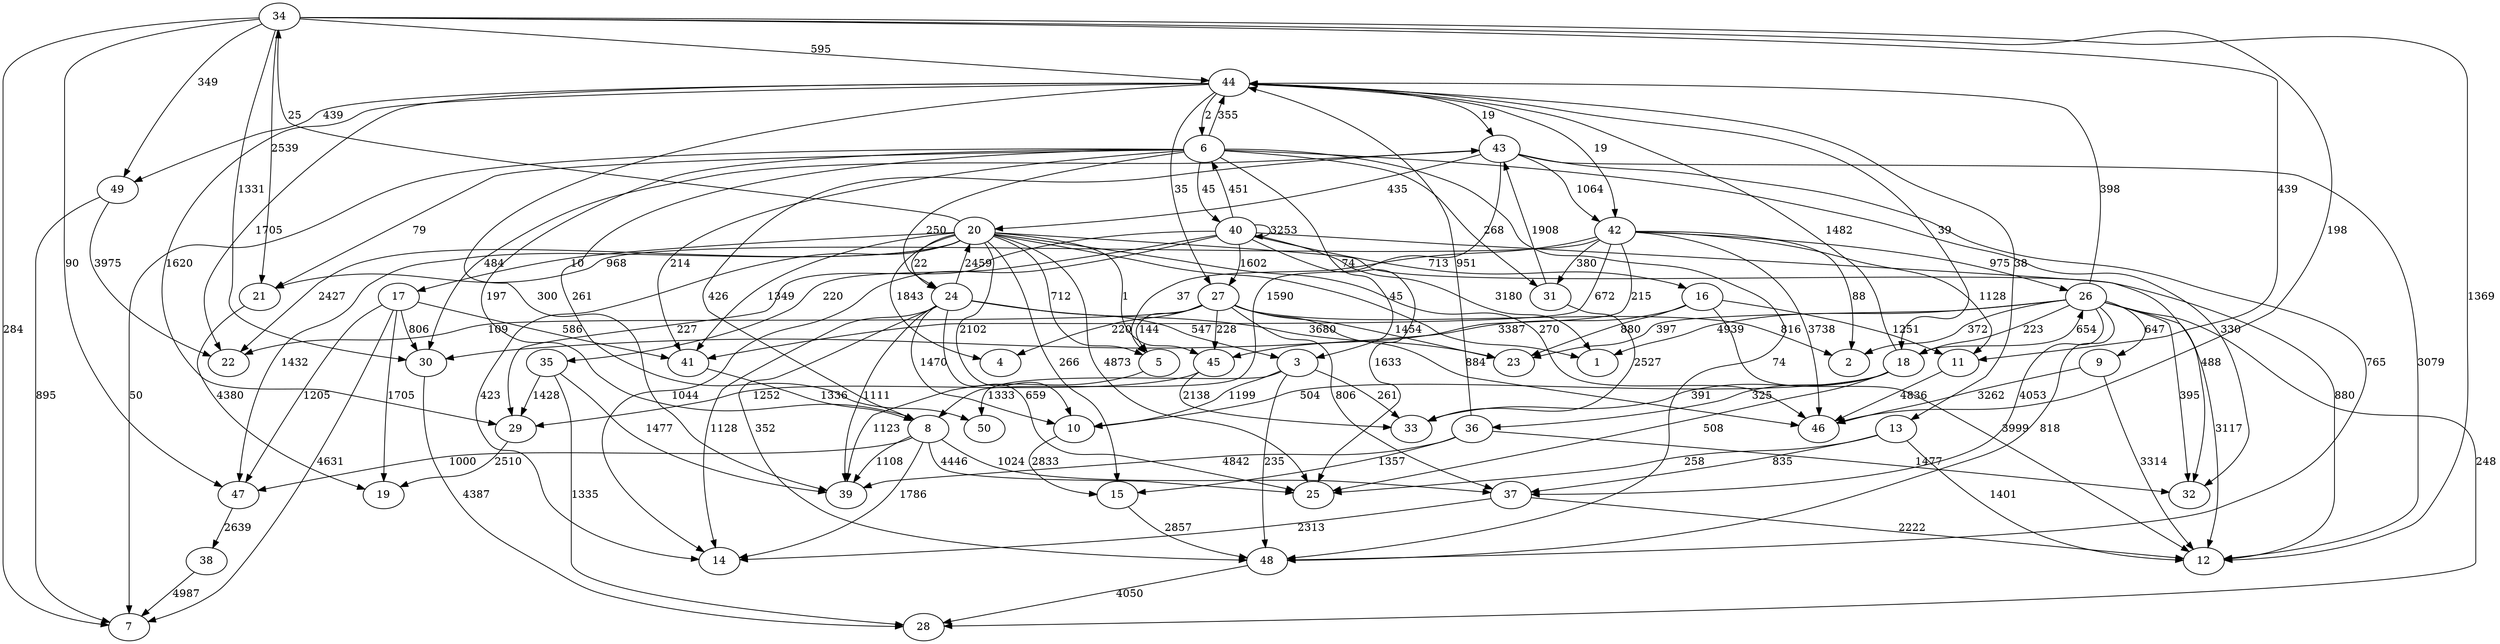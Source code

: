 strict digraph  {
	47 -> 38	 [label=2639];
	38 -> 7	 [label=4987];
	5 -> 39	 [label=1123];
	31 -> 33	 [label=2527];
	31 -> 43	 [label=1908];
	43 -> 12	 [label=3079];
	43 -> 30	 [label=484];
	43 -> 8	 [label=1590];
	43 -> 42	 [label=1064];
	43 -> 48	 [label=765];
	43 -> 20	 [label=435];
	16 -> 12	 [label=3999];
	16 -> 30	 [label=3387];
	16 -> 23	 [label=880];
	16 -> 11	 [label=1251];
	30 -> 28	 [label=4387];
	11 -> 46	 [label=4836];
	8 -> 47	 [label=1000];
	8 -> 39	 [label=1108];
	8 -> 43	 [label=426];
	8 -> 14	 [label=1786];
	8 -> 25	 [label=4446];
	8 -> 37	 [label=1024];
	42 -> 5	 [label=37];
	42 -> 31	 [label=380];
	42 -> 2	 [label=88];
	42 -> 11	 [label=1128];
	42 -> 26	 [label=975];
	42 -> 45	 [label=215];
	42 -> 21	 [label=968];
	42 -> 46	 [label=3738];
	42 -> 41	 [label=672];
	48 -> 28	 [label=4050];
	20 -> 22	 [label=2427];
	20 -> 12	 [label=880];
	20 -> 47	 [label=1432];
	20 -> 5	 [label=712];
	20 -> 14	 [label=423];
	20 -> 25	 [label=4873];
	20 -> 10	 [label=2102];
	20 -> 45	 [label=1];
	20 -> 15	 [label=266];
	20 -> 24	 [label=22];
	20 -> 1	 [label=45];
	20 -> 46	 [label=270];
	20 -> 34	 [label=25];
	20 -> 41	 [label=1349];
	20 -> 4	 [label=1843];
	20 -> 17	 [label=10];
	18 -> 33	 [label=391];
	18 -> 36	 [label=325];
	18 -> 25	 [label=508];
	18 -> 10	 [label=504];
	18 -> 26	 [label=654];
	18 -> 44	 [label=1482];
	36 -> 39	 [label=4842];
	36 -> 44	 [label=951];
	36 -> 15	 [label=1357];
	36 -> 32	 [label=1477];
	10 -> 15	 [label=2833];
	26 -> 12	 [label=3117];
	26 -> 2	 [label=372];
	26 -> 23	 [label=397];
	26 -> 48	 [label=818];
	26 -> 18	 [label=223];
	26 -> 44	 [label=398];
	26 -> 37	 [label=4053];
	26 -> 1	 [label=4939];
	26 -> 28	 [label=248];
	26 -> 32	 [label=395];
	26 -> 9	 [label=647];
	44 -> 22	 [label=1705];
	44 -> 39	 [label=300];
	44 -> 43	 [label=19];
	44 -> 42	 [label=19];
	44 -> 18	 [label=39];
	44 -> 13	 [label=38];
	44 -> 29	 [label=1620];
	44 -> 27	 [label=35];
	44 -> 6	 [label=2];
	44 -> 49	 [label=439];
	13 -> 12	 [label=1401];
	13 -> 25	 [label=258];
	13 -> 37	 [label=835];
	37 -> 12	 [label=2222];
	37 -> 14	 [label=2313];
	45 -> 33	 [label=2138];
	45 -> 29	 [label=1252];
	29 -> 19	 [label=2510];
	15 -> 48	 [label=2857];
	21 -> 19	 [label=4380];
	24 -> 39	 [label=1111];
	24 -> 23	 [label=3680];
	24 -> 48	 [label=352];
	24 -> 20	 [label=2459];
	24 -> 14	 [label=1128];
	24 -> 25	 [label=659];
	24 -> 10	 [label=1470];
	24 -> 3	 [label=547];
	3 -> 33	 [label=261];
	3 -> 48	 [label=235];
	3 -> 10	 [label=1199];
	3 -> 50	 [label=1333];
	35 -> 39	 [label=1477];
	35 -> 29	 [label=1428];
	35 -> 28	 [label=1335];
	40 -> 16	 [label=713];
	40 -> 14	 [label=1044];
	40 -> 25	 [label=1633];
	40 -> 29	 [label=227];
	40 -> 1	 [label=3180];
	40 -> 35	 [label=220];
	40 -> 40	 [label=3253];
	40 -> 27	 [label=1602];
	40 -> 6	 [label=451];
	40 -> 32	 [label=488];
	27 -> 22	 [label=109];
	27 -> 5	 [label=144];
	27 -> 2	 [label=816];
	27 -> 23	 [label=1454];
	27 -> 37	 [label=806];
	27 -> 45	 [label=228];
	27 -> 46	 [label=884];
	27 -> 4	 [label=220];
	6 -> 7	 [label=50];
	6 -> 31	 [label=268];
	6 -> 8	 [label=197];
	6 -> 48	 [label=74];
	6 -> 44	 [label=355];
	6 -> 50	 [label=261];
	6 -> 21	 [label=79];
	6 -> 24	 [label=250];
	6 -> 3	 [label=74];
	6 -> 40	 [label=45];
	6 -> 32	 [label=330];
	6 -> 41	 [label=214];
	49 -> 22	 [label=3975];
	49 -> 7	 [label=895];
	34 -> 7	 [label=284];
	34 -> 12	 [label=1369];
	34 -> 47	 [label=90];
	34 -> 30	 [label=1331];
	34 -> 11	 [label=439];
	34 -> 44	 [label=595];
	34 -> 21	 [label=2539];
	34 -> 46	 [label=198];
	34 -> 49	 [label=349];
	41 -> 8	 [label=1336];
	9 -> 12	 [label=3314];
	9 -> 46	 [label=3262];
	17 -> 7	 [label=4631];
	17 -> 47	 [label=1205];
	17 -> 19	 [label=1705];
	17 -> 30	 [label=806];
	17 -> 41	 [label=586];
}
